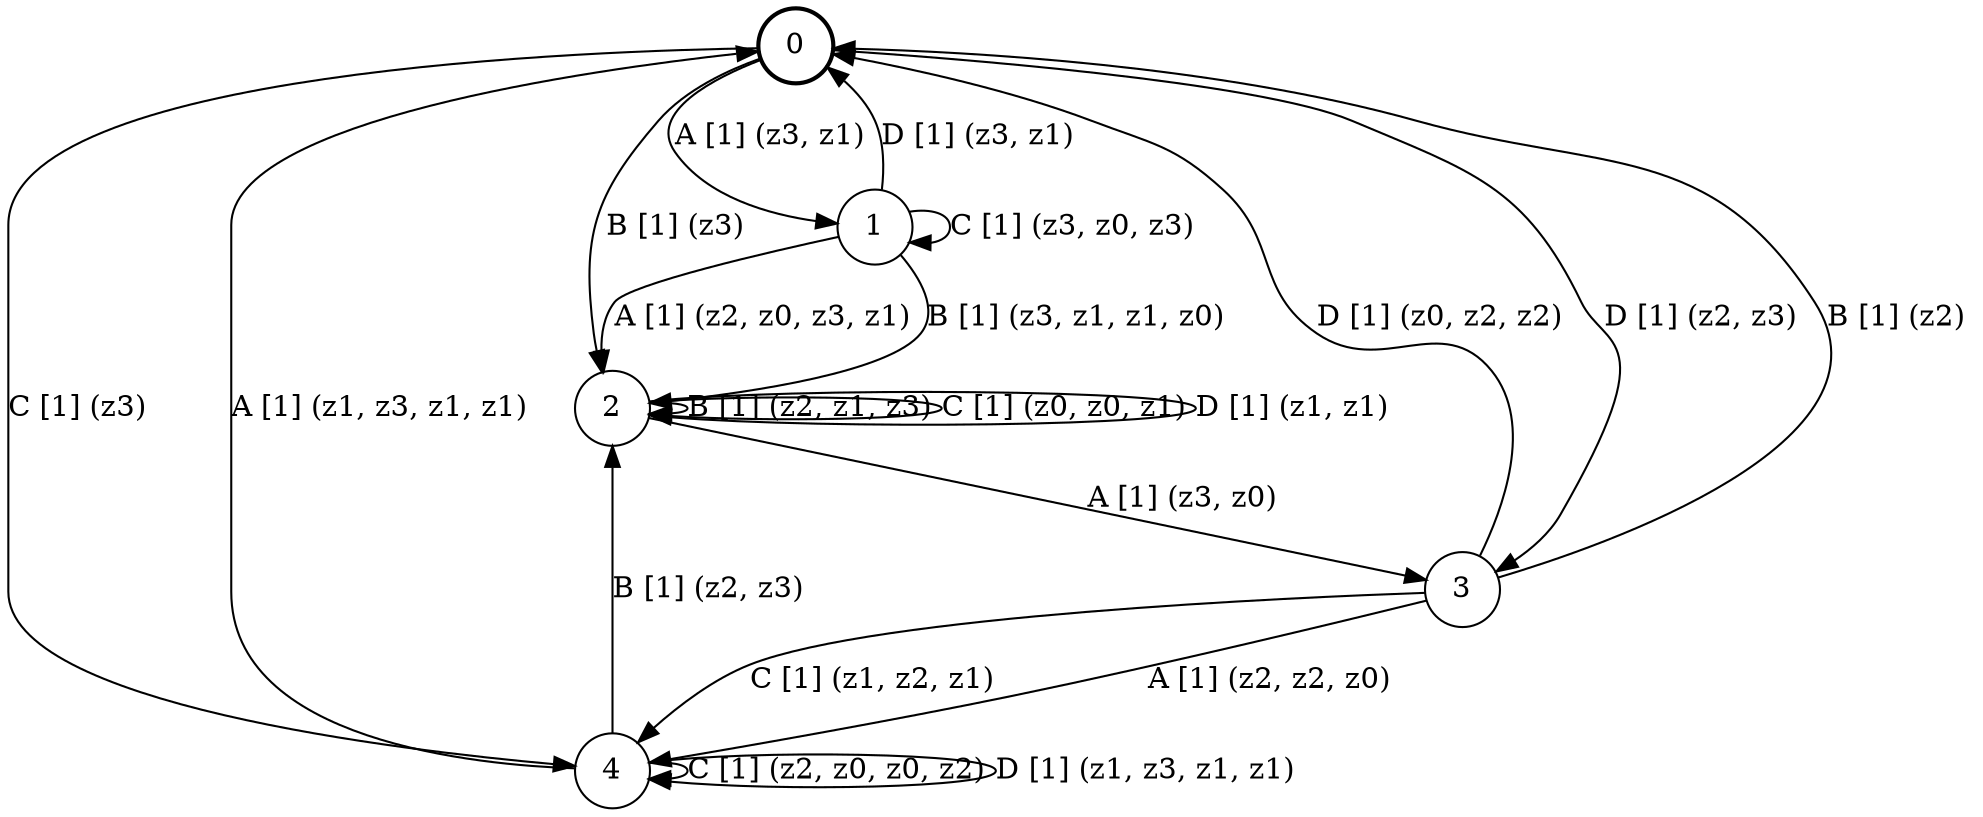 # generated file, don't try to modify
# command: dot -Tpng <filename> > tree.png
digraph Automaton {
    node [shape = circle];
    0 [style = "bold"];
    0 -> 1 [label = "A [1] (z3, z1) "];
    0 -> 2 [label = "B [1] (z3) "];
    0 -> 4 [label = "C [1] (z3) "];
    0 -> 3 [label = "D [1] (z2, z3) "];
    1 -> 2 [label = "A [1] (z2, z0, z3, z1) "];
    1 -> 2 [label = "B [1] (z3, z1, z1, z0) "];
    1 -> 1 [label = "C [1] (z3, z0, z3) "];
    1 -> 0 [label = "D [1] (z3, z1) "];
    2 -> 3 [label = "A [1] (z3, z0) "];
    2 -> 2 [label = "B [1] (z2, z1, z3) "];
    2 -> 2 [label = "C [1] (z0, z0, z1) "];
    2 -> 2 [label = "D [1] (z1, z1) "];
    3 -> 4 [label = "A [1] (z2, z2, z0) "];
    3 -> 0 [label = "B [1] (z2) "];
    3 -> 4 [label = "C [1] (z1, z2, z1) "];
    3 -> 0 [label = "D [1] (z0, z2, z2) "];
    4 -> 0 [label = "A [1] (z1, z3, z1, z1) "];
    4 -> 2 [label = "B [1] (z2, z3) "];
    4 -> 4 [label = "C [1] (z2, z0, z0, z2) "];
    4 -> 4 [label = "D [1] (z1, z3, z1, z1) "];
}
